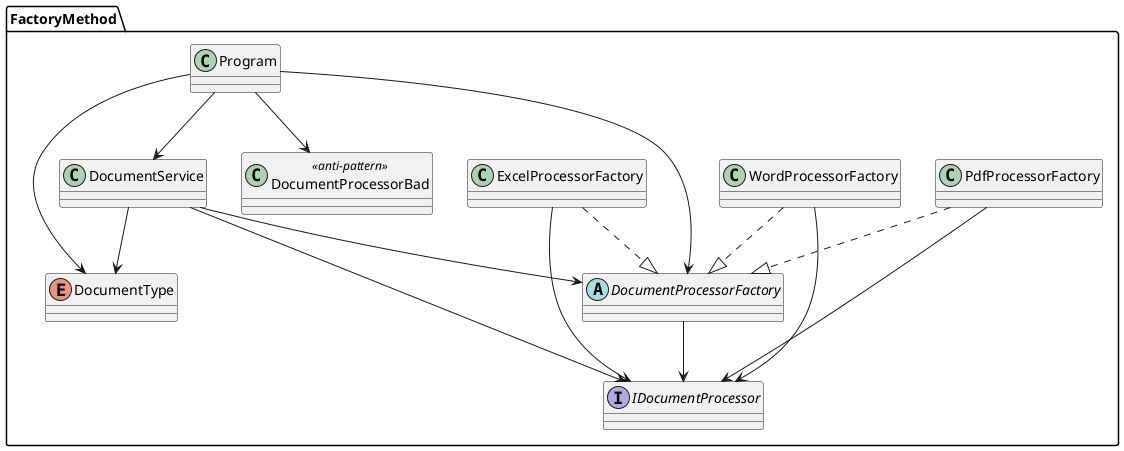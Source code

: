 @startuml
' Factory Method - UML Class Diagram

package FactoryMethod {
  interface IDocumentProcessor
  enum DocumentType
  abstract class DocumentProcessorFactory
  class PdfProcessorFactory
  class WordProcessorFactory
  class ExcelProcessorFactory
  class DocumentService
  class Program
  class DocumentProcessorBad <<anti-pattern>>
}

PdfProcessorFactory ..|> DocumentProcessorFactory
WordProcessorFactory ..|> DocumentProcessorFactory
ExcelProcessorFactory ..|> DocumentProcessorFactory

DocumentProcessorFactory --> IDocumentProcessor
PdfProcessorFactory --> IDocumentProcessor
WordProcessorFactory --> IDocumentProcessor
ExcelProcessorFactory --> IDocumentProcessor

DocumentService --> DocumentProcessorFactory
DocumentService --> DocumentType
DocumentService --> IDocumentProcessor

Program --> DocumentProcessorBad
Program --> DocumentProcessorFactory
Program --> DocumentService
Program --> DocumentType
@enduml
